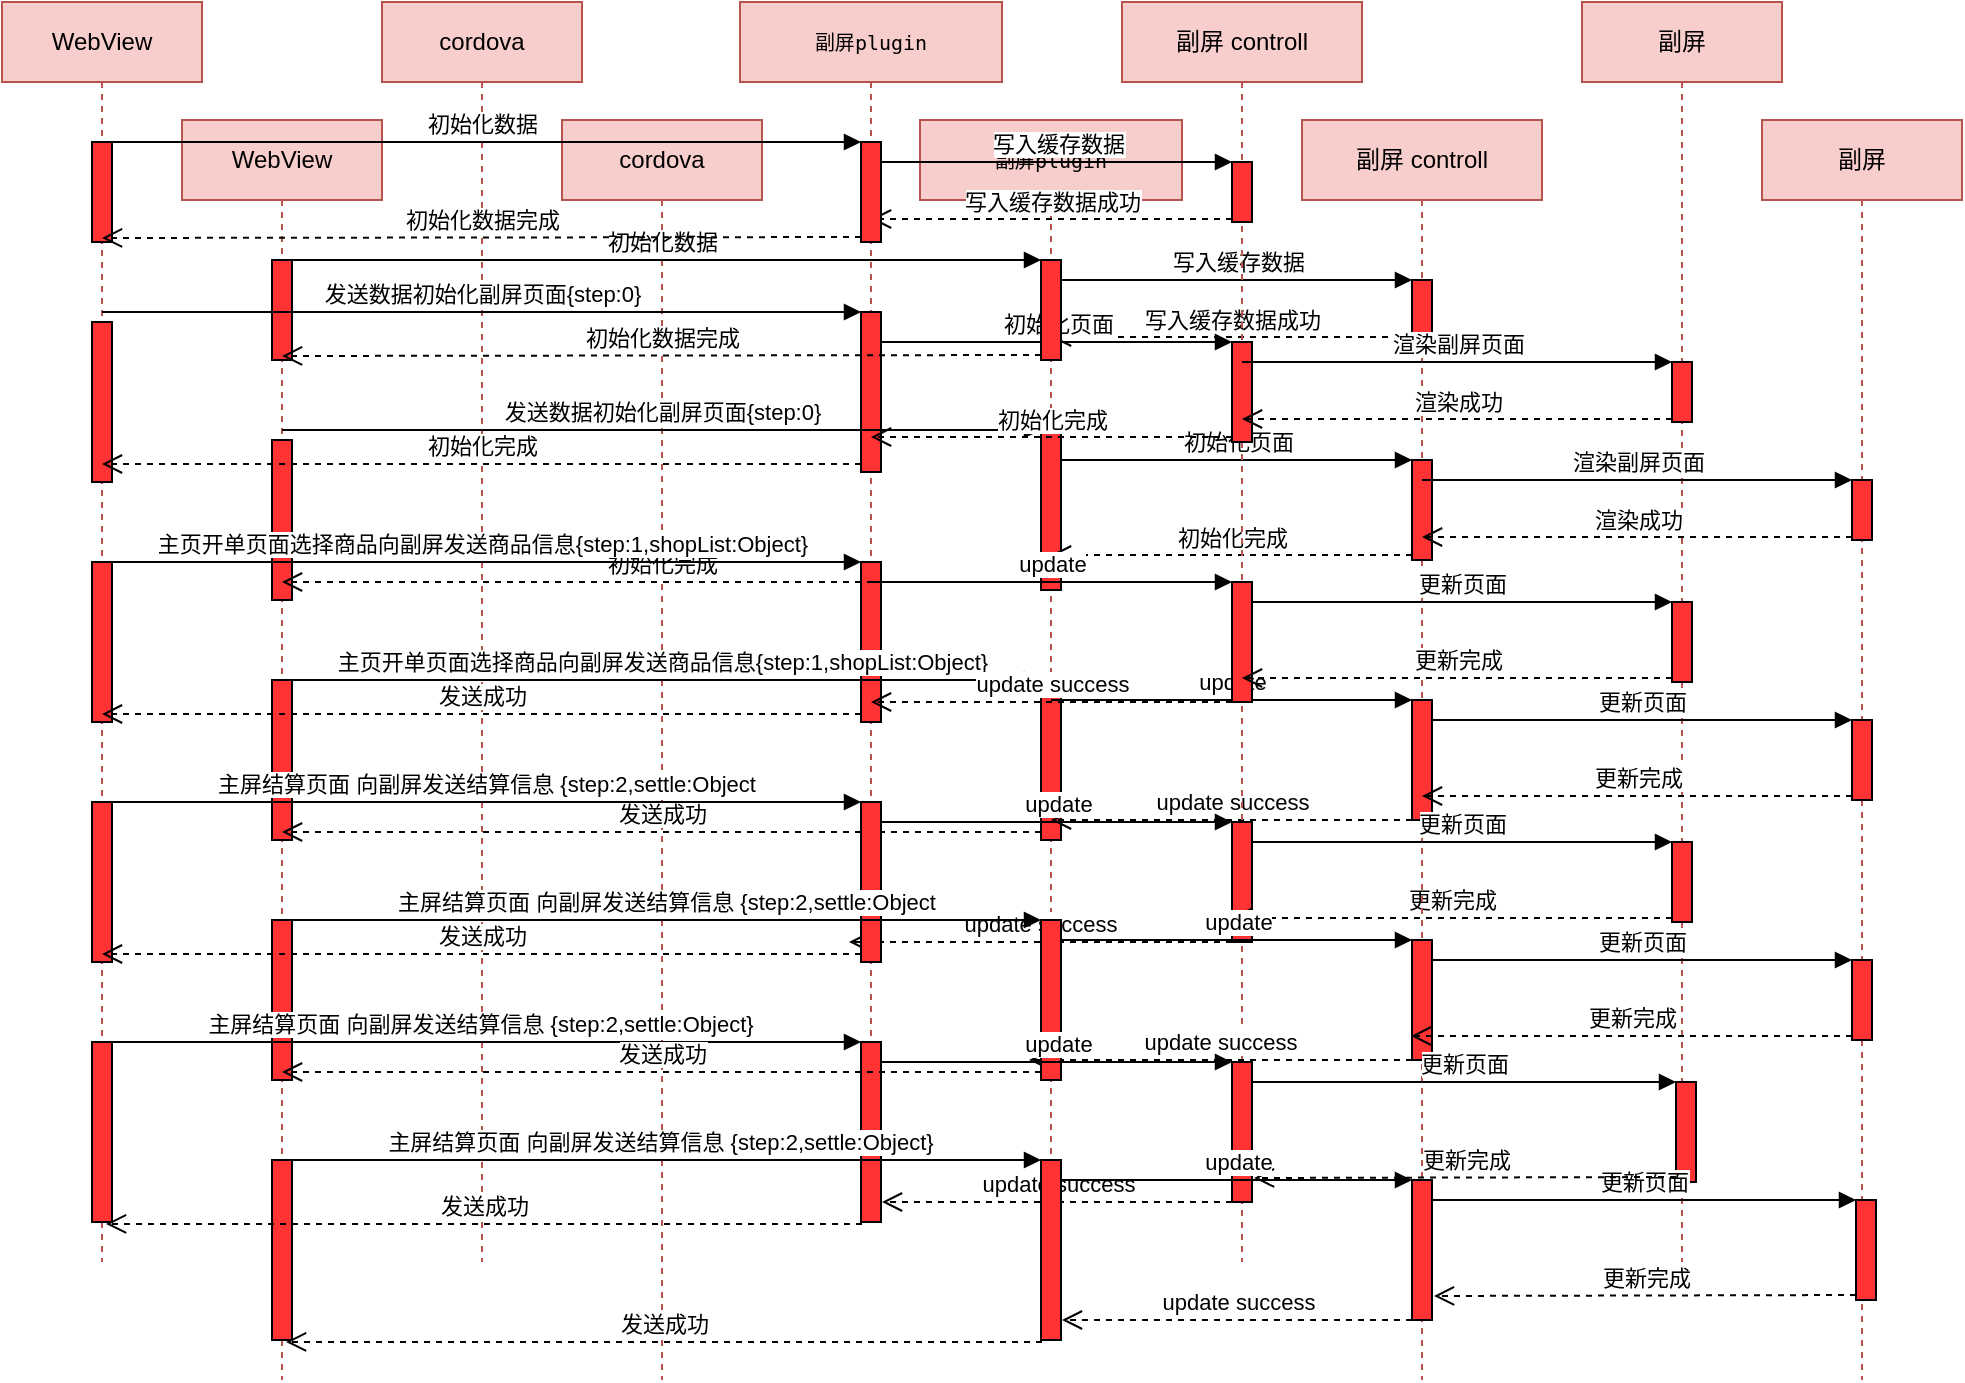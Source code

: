 <mxfile version="15.2.7" type="github">
  <diagram id="UvlRHqTRbYJEBfUnG53R" name="Halaman-1">
    <mxGraphModel dx="1426" dy="737" grid="1" gridSize="10" guides="1" tooltips="1" connect="1" arrows="1" fold="1" page="1" pageScale="1" pageWidth="583" pageHeight="827" math="0" shadow="0">
      <root>
        <mxCell id="0" />
        <mxCell id="1" parent="0" />
        <mxCell id="OekFrMS68xg3UB4c27UL-1" value="WebView" style="shape=umlLifeline;perimeter=lifelinePerimeter;whiteSpace=wrap;html=1;container=1;collapsible=0;recursiveResize=0;outlineConnect=0;fillColor=#f8cecc;strokeColor=#b85450;" vertex="1" parent="1">
          <mxGeometry x="40" y="40" width="100" height="630" as="geometry" />
        </mxCell>
        <mxCell id="OekFrMS68xg3UB4c27UL-2" value="" style="html=1;points=[];perimeter=orthogonalPerimeter;fillColor=#FF3333;" vertex="1" parent="OekFrMS68xg3UB4c27UL-1">
          <mxGeometry x="45" y="70" width="10" height="50" as="geometry" />
        </mxCell>
        <mxCell id="OekFrMS68xg3UB4c27UL-3" value="" style="html=1;points=[];perimeter=orthogonalPerimeter;fillColor=#FF3333;" vertex="1" parent="OekFrMS68xg3UB4c27UL-1">
          <mxGeometry x="45" y="160" width="10" height="80" as="geometry" />
        </mxCell>
        <mxCell id="OekFrMS68xg3UB4c27UL-4" value="" style="html=1;points=[];perimeter=orthogonalPerimeter;fillColor=#FF3333;" vertex="1" parent="OekFrMS68xg3UB4c27UL-1">
          <mxGeometry x="45" y="280" width="10" height="80" as="geometry" />
        </mxCell>
        <mxCell id="OekFrMS68xg3UB4c27UL-5" value="" style="html=1;points=[];perimeter=orthogonalPerimeter;fillColor=#FF3333;" vertex="1" parent="OekFrMS68xg3UB4c27UL-1">
          <mxGeometry x="45" y="400" width="10" height="80" as="geometry" />
        </mxCell>
        <mxCell id="OekFrMS68xg3UB4c27UL-6" value="" style="html=1;points=[];perimeter=orthogonalPerimeter;fillColor=#FF3333;" vertex="1" parent="OekFrMS68xg3UB4c27UL-1">
          <mxGeometry x="45" y="520" width="10" height="90" as="geometry" />
        </mxCell>
        <mxCell id="zngIzz2SgZwG9QA-Kfhc-1" value="WebView" style="shape=umlLifeline;perimeter=lifelinePerimeter;whiteSpace=wrap;html=1;container=1;collapsible=0;recursiveResize=0;outlineConnect=0;fillColor=#f8cecc;strokeColor=#b85450;" vertex="1" parent="1">
          <mxGeometry x="130" y="99" width="100" height="630" as="geometry" />
        </mxCell>
        <mxCell id="zngIzz2SgZwG9QA-Kfhc-7" value="" style="html=1;points=[];perimeter=orthogonalPerimeter;fillColor=#FF3333;" vertex="1" parent="zngIzz2SgZwG9QA-Kfhc-1">
          <mxGeometry x="45" y="70" width="10" height="50" as="geometry" />
        </mxCell>
        <mxCell id="zngIzz2SgZwG9QA-Kfhc-18" value="" style="html=1;points=[];perimeter=orthogonalPerimeter;fillColor=#FF3333;" vertex="1" parent="zngIzz2SgZwG9QA-Kfhc-1">
          <mxGeometry x="45" y="160" width="10" height="80" as="geometry" />
        </mxCell>
        <mxCell id="zngIzz2SgZwG9QA-Kfhc-28" value="" style="html=1;points=[];perimeter=orthogonalPerimeter;fillColor=#FF3333;" vertex="1" parent="zngIzz2SgZwG9QA-Kfhc-1">
          <mxGeometry x="45" y="280" width="10" height="80" as="geometry" />
        </mxCell>
        <mxCell id="zngIzz2SgZwG9QA-Kfhc-39" value="" style="html=1;points=[];perimeter=orthogonalPerimeter;fillColor=#FF3333;" vertex="1" parent="zngIzz2SgZwG9QA-Kfhc-1">
          <mxGeometry x="45" y="400" width="10" height="80" as="geometry" />
        </mxCell>
        <mxCell id="zngIzz2SgZwG9QA-Kfhc-69" value="" style="html=1;points=[];perimeter=orthogonalPerimeter;fillColor=#FF3333;" vertex="1" parent="zngIzz2SgZwG9QA-Kfhc-1">
          <mxGeometry x="45" y="520" width="10" height="90" as="geometry" />
        </mxCell>
        <mxCell id="OekFrMS68xg3UB4c27UL-7" value="cordova" style="shape=umlLifeline;perimeter=lifelinePerimeter;whiteSpace=wrap;html=1;container=1;collapsible=0;recursiveResize=0;outlineConnect=0;fillColor=#f8cecc;strokeColor=#b85450;" vertex="1" parent="1">
          <mxGeometry x="230" y="40" width="100" height="630" as="geometry" />
        </mxCell>
        <mxCell id="zngIzz2SgZwG9QA-Kfhc-3" value="cordova" style="shape=umlLifeline;perimeter=lifelinePerimeter;whiteSpace=wrap;html=1;container=1;collapsible=0;recursiveResize=0;outlineConnect=0;fillColor=#f8cecc;strokeColor=#b85450;" vertex="1" parent="1">
          <mxGeometry x="320" y="99" width="100" height="630" as="geometry" />
        </mxCell>
        <mxCell id="OekFrMS68xg3UB4c27UL-8" value="&lt;p style=&quot;line-height: 120%&quot;&gt;&lt;/p&gt;&lt;pre style=&quot;color: rgb(0 , 0 , 0) ; font-family: &amp;#34;menlo&amp;#34; , monospace&quot;&gt;&lt;span style=&quot;font-size: 10px&quot;&gt;副屏&lt;/span&gt;&lt;span style=&quot;font-size: 10px ; white-space: normal&quot;&gt;plugin&lt;/span&gt;&lt;span style=&quot;background-color: rgb(255 , 255 , 255)&quot;&gt;&lt;br&gt;&lt;/span&gt;&lt;/pre&gt;&lt;p&gt;&lt;/p&gt;" style="shape=umlLifeline;perimeter=lifelinePerimeter;whiteSpace=wrap;html=1;container=1;collapsible=0;recursiveResize=0;outlineConnect=0;fillColor=#f8cecc;strokeColor=#b85450;" vertex="1" parent="1">
          <mxGeometry x="409" y="40" width="131" height="610" as="geometry" />
        </mxCell>
        <mxCell id="OekFrMS68xg3UB4c27UL-9" value="" style="html=1;points=[];perimeter=orthogonalPerimeter;fillColor=#FF3333;" vertex="1" parent="OekFrMS68xg3UB4c27UL-8">
          <mxGeometry x="60.5" y="155" width="10" height="80" as="geometry" />
        </mxCell>
        <mxCell id="OekFrMS68xg3UB4c27UL-10" value="" style="html=1;points=[];perimeter=orthogonalPerimeter;fillColor=#FF3333;" vertex="1" parent="OekFrMS68xg3UB4c27UL-8">
          <mxGeometry x="60.5" y="280" width="10" height="80" as="geometry" />
        </mxCell>
        <mxCell id="OekFrMS68xg3UB4c27UL-11" value="发送成功" style="html=1;verticalAlign=bottom;endArrow=open;dashed=1;endSize=8;exitX=0;exitY=0.95;" edge="1" parent="OekFrMS68xg3UB4c27UL-8" source="OekFrMS68xg3UB4c27UL-10">
          <mxGeometry relative="1" as="geometry">
            <mxPoint x="-319" y="356" as="targetPoint" />
          </mxGeometry>
        </mxCell>
        <mxCell id="OekFrMS68xg3UB4c27UL-12" value="" style="html=1;points=[];perimeter=orthogonalPerimeter;fillColor=#FF3333;" vertex="1" parent="OekFrMS68xg3UB4c27UL-8">
          <mxGeometry x="60.5" y="520" width="10" height="90" as="geometry" />
        </mxCell>
        <mxCell id="OekFrMS68xg3UB4c27UL-13" value="主屏结算页面 向副屏发送结算信息 {step:2,settle:Object}" style="html=1;verticalAlign=bottom;endArrow=block;entryX=0;entryY=0;" edge="1" parent="OekFrMS68xg3UB4c27UL-8" target="OekFrMS68xg3UB4c27UL-12">
          <mxGeometry relative="1" as="geometry">
            <mxPoint x="-320.5" y="520" as="sourcePoint" />
          </mxGeometry>
        </mxCell>
        <mxCell id="OekFrMS68xg3UB4c27UL-14" value="update success" style="html=1;verticalAlign=bottom;endArrow=open;dashed=1;endSize=8;" edge="1" parent="OekFrMS68xg3UB4c27UL-8" source="OekFrMS68xg3UB4c27UL-41">
          <mxGeometry relative="1" as="geometry">
            <mxPoint x="71" y="600" as="targetPoint" />
            <Array as="points">
              <mxPoint x="150" y="600" />
            </Array>
          </mxGeometry>
        </mxCell>
        <mxCell id="zngIzz2SgZwG9QA-Kfhc-4" value="&lt;p style=&quot;line-height: 120%&quot;&gt;&lt;/p&gt;&lt;pre style=&quot;color: rgb(0 , 0 , 0) ; font-family: &amp;#34;menlo&amp;#34; , monospace&quot;&gt;&lt;span style=&quot;font-size: 10px&quot;&gt;副屏&lt;/span&gt;&lt;span style=&quot;font-size: 10px ; white-space: normal&quot;&gt;plugin&lt;/span&gt;&lt;span style=&quot;background-color: rgb(255 , 255 , 255)&quot;&gt;&lt;br&gt;&lt;/span&gt;&lt;/pre&gt;&lt;p&gt;&lt;/p&gt;" style="shape=umlLifeline;perimeter=lifelinePerimeter;whiteSpace=wrap;html=1;container=1;collapsible=0;recursiveResize=0;outlineConnect=0;fillColor=#f8cecc;strokeColor=#b85450;" vertex="1" parent="1">
          <mxGeometry x="499" y="99" width="131" height="610" as="geometry" />
        </mxCell>
        <mxCell id="zngIzz2SgZwG9QA-Kfhc-19" value="" style="html=1;points=[];perimeter=orthogonalPerimeter;fillColor=#FF3333;" vertex="1" parent="zngIzz2SgZwG9QA-Kfhc-4">
          <mxGeometry x="60.5" y="155" width="10" height="80" as="geometry" />
        </mxCell>
        <mxCell id="zngIzz2SgZwG9QA-Kfhc-29" value="" style="html=1;points=[];perimeter=orthogonalPerimeter;fillColor=#FF3333;" vertex="1" parent="zngIzz2SgZwG9QA-Kfhc-4">
          <mxGeometry x="60.5" y="280" width="10" height="80" as="geometry" />
        </mxCell>
        <mxCell id="zngIzz2SgZwG9QA-Kfhc-31" value="发送成功" style="html=1;verticalAlign=bottom;endArrow=open;dashed=1;endSize=8;exitX=0;exitY=0.95;" edge="1" parent="zngIzz2SgZwG9QA-Kfhc-4" source="zngIzz2SgZwG9QA-Kfhc-29">
          <mxGeometry relative="1" as="geometry">
            <mxPoint x="-319" y="356" as="targetPoint" />
          </mxGeometry>
        </mxCell>
        <mxCell id="zngIzz2SgZwG9QA-Kfhc-70" value="" style="html=1;points=[];perimeter=orthogonalPerimeter;fillColor=#FF3333;" vertex="1" parent="zngIzz2SgZwG9QA-Kfhc-4">
          <mxGeometry x="60.5" y="520" width="10" height="90" as="geometry" />
        </mxCell>
        <mxCell id="zngIzz2SgZwG9QA-Kfhc-73" value="主屏结算页面 向副屏发送结算信息 {step:2,settle:Object}" style="html=1;verticalAlign=bottom;endArrow=block;entryX=0;entryY=0;" edge="1" parent="zngIzz2SgZwG9QA-Kfhc-4" target="zngIzz2SgZwG9QA-Kfhc-70">
          <mxGeometry relative="1" as="geometry">
            <mxPoint x="-320.5" y="520" as="sourcePoint" />
          </mxGeometry>
        </mxCell>
        <mxCell id="zngIzz2SgZwG9QA-Kfhc-76" value="update success" style="html=1;verticalAlign=bottom;endArrow=open;dashed=1;endSize=8;" edge="1" parent="zngIzz2SgZwG9QA-Kfhc-4" source="zngIzz2SgZwG9QA-Kfhc-72">
          <mxGeometry relative="1" as="geometry">
            <mxPoint x="71" y="600" as="targetPoint" />
            <Array as="points">
              <mxPoint x="150" y="600" />
            </Array>
          </mxGeometry>
        </mxCell>
        <mxCell id="OekFrMS68xg3UB4c27UL-15" value="副屏" style="shape=umlLifeline;perimeter=lifelinePerimeter;whiteSpace=wrap;html=1;container=1;collapsible=0;recursiveResize=0;outlineConnect=0;fillColor=#f8cecc;strokeColor=#b85450;" vertex="1" parent="1">
          <mxGeometry x="830" y="40" width="100" height="630" as="geometry" />
        </mxCell>
        <mxCell id="OekFrMS68xg3UB4c27UL-16" value="" style="html=1;points=[];perimeter=orthogonalPerimeter;fillColor=#FF3333;" vertex="1" parent="OekFrMS68xg3UB4c27UL-15">
          <mxGeometry x="45" y="180" width="10" height="30" as="geometry" />
        </mxCell>
        <mxCell id="OekFrMS68xg3UB4c27UL-17" value="" style="html=1;points=[];perimeter=orthogonalPerimeter;fillColor=#FF3333;" vertex="1" parent="OekFrMS68xg3UB4c27UL-15">
          <mxGeometry x="45" y="300" width="10" height="40" as="geometry" />
        </mxCell>
        <mxCell id="OekFrMS68xg3UB4c27UL-18" value="" style="html=1;points=[];perimeter=orthogonalPerimeter;fillColor=#FF3333;" vertex="1" parent="OekFrMS68xg3UB4c27UL-15">
          <mxGeometry x="45" y="420" width="10" height="40" as="geometry" />
        </mxCell>
        <mxCell id="OekFrMS68xg3UB4c27UL-19" value="" style="html=1;points=[];perimeter=orthogonalPerimeter;fillColor=#FF3333;" vertex="1" parent="OekFrMS68xg3UB4c27UL-15">
          <mxGeometry x="47" y="540" width="10" height="50" as="geometry" />
        </mxCell>
        <mxCell id="zngIzz2SgZwG9QA-Kfhc-6" value="副屏" style="shape=umlLifeline;perimeter=lifelinePerimeter;whiteSpace=wrap;html=1;container=1;collapsible=0;recursiveResize=0;outlineConnect=0;fillColor=#f8cecc;strokeColor=#b85450;" vertex="1" parent="1">
          <mxGeometry x="920" y="99" width="100" height="630" as="geometry" />
        </mxCell>
        <mxCell id="zngIzz2SgZwG9QA-Kfhc-25" value="" style="html=1;points=[];perimeter=orthogonalPerimeter;fillColor=#FF3333;" vertex="1" parent="zngIzz2SgZwG9QA-Kfhc-6">
          <mxGeometry x="45" y="180" width="10" height="30" as="geometry" />
        </mxCell>
        <mxCell id="zngIzz2SgZwG9QA-Kfhc-35" value="" style="html=1;points=[];perimeter=orthogonalPerimeter;fillColor=#FF3333;" vertex="1" parent="zngIzz2SgZwG9QA-Kfhc-6">
          <mxGeometry x="45" y="300" width="10" height="40" as="geometry" />
        </mxCell>
        <mxCell id="zngIzz2SgZwG9QA-Kfhc-43" value="" style="html=1;points=[];perimeter=orthogonalPerimeter;fillColor=#FF3333;" vertex="1" parent="zngIzz2SgZwG9QA-Kfhc-6">
          <mxGeometry x="45" y="420" width="10" height="40" as="geometry" />
        </mxCell>
        <mxCell id="zngIzz2SgZwG9QA-Kfhc-77" value="" style="html=1;points=[];perimeter=orthogonalPerimeter;fillColor=#FF3333;" vertex="1" parent="zngIzz2SgZwG9QA-Kfhc-6">
          <mxGeometry x="47" y="540" width="10" height="50" as="geometry" />
        </mxCell>
        <mxCell id="OekFrMS68xg3UB4c27UL-20" value="初始化数据" style="html=1;verticalAlign=bottom;endArrow=block;entryX=0;entryY=0;" edge="1" parent="1" source="OekFrMS68xg3UB4c27UL-1" target="OekFrMS68xg3UB4c27UL-50">
          <mxGeometry relative="1" as="geometry">
            <mxPoint x="575" y="110" as="sourcePoint" />
          </mxGeometry>
        </mxCell>
        <mxCell id="zngIzz2SgZwG9QA-Kfhc-12" value="初始化数据" style="html=1;verticalAlign=bottom;endArrow=block;entryX=0;entryY=0;" edge="1" parent="1" source="zngIzz2SgZwG9QA-Kfhc-1" target="zngIzz2SgZwG9QA-Kfhc-11">
          <mxGeometry relative="1" as="geometry">
            <mxPoint x="665" y="169" as="sourcePoint" />
          </mxGeometry>
        </mxCell>
        <mxCell id="OekFrMS68xg3UB4c27UL-21" value="初始化数据完成" style="html=1;verticalAlign=bottom;endArrow=open;dashed=1;endSize=8;exitX=0;exitY=0.95;" edge="1" parent="1" source="OekFrMS68xg3UB4c27UL-50">
          <mxGeometry relative="1" as="geometry">
            <mxPoint x="90" y="158" as="targetPoint" />
          </mxGeometry>
        </mxCell>
        <mxCell id="zngIzz2SgZwG9QA-Kfhc-13" value="初始化数据完成" style="html=1;verticalAlign=bottom;endArrow=open;dashed=1;endSize=8;exitX=0;exitY=0.95;" edge="1" parent="1" source="zngIzz2SgZwG9QA-Kfhc-11">
          <mxGeometry relative="1" as="geometry">
            <mxPoint x="180" y="217" as="targetPoint" />
          </mxGeometry>
        </mxCell>
        <mxCell id="OekFrMS68xg3UB4c27UL-22" value="写入缓存数据" style="html=1;verticalAlign=bottom;endArrow=block;entryX=0;entryY=0;startArrow=none;" edge="1" parent="1" source="OekFrMS68xg3UB4c27UL-50" target="OekFrMS68xg3UB4c27UL-32">
          <mxGeometry relative="1" as="geometry">
            <mxPoint x="575" y="120" as="sourcePoint" />
          </mxGeometry>
        </mxCell>
        <mxCell id="zngIzz2SgZwG9QA-Kfhc-15" value="写入缓存数据" style="html=1;verticalAlign=bottom;endArrow=block;entryX=0;entryY=0;startArrow=none;" edge="1" parent="1" source="zngIzz2SgZwG9QA-Kfhc-11" target="zngIzz2SgZwG9QA-Kfhc-14">
          <mxGeometry relative="1" as="geometry">
            <mxPoint x="665" y="179" as="sourcePoint" />
          </mxGeometry>
        </mxCell>
        <mxCell id="OekFrMS68xg3UB4c27UL-23" value="写入缓存数据成功" style="html=1;verticalAlign=bottom;endArrow=open;dashed=1;endSize=8;exitX=0;exitY=0.95;" edge="1" parent="1" source="OekFrMS68xg3UB4c27UL-32" target="OekFrMS68xg3UB4c27UL-8">
          <mxGeometry relative="1" as="geometry">
            <mxPoint x="575" y="196" as="targetPoint" />
          </mxGeometry>
        </mxCell>
        <mxCell id="zngIzz2SgZwG9QA-Kfhc-16" value="写入缓存数据成功" style="html=1;verticalAlign=bottom;endArrow=open;dashed=1;endSize=8;exitX=0;exitY=0.95;" edge="1" parent="1" source="zngIzz2SgZwG9QA-Kfhc-14" target="zngIzz2SgZwG9QA-Kfhc-4">
          <mxGeometry relative="1" as="geometry">
            <mxPoint x="665" y="255" as="targetPoint" />
          </mxGeometry>
        </mxCell>
        <mxCell id="OekFrMS68xg3UB4c27UL-24" value="发送数据初始化副屏页面{step:0}" style="html=1;verticalAlign=bottom;endArrow=block;entryX=0;entryY=0;" edge="1" parent="1" source="OekFrMS68xg3UB4c27UL-1" target="OekFrMS68xg3UB4c27UL-9">
          <mxGeometry relative="1" as="geometry">
            <mxPoint x="384" y="200" as="sourcePoint" />
          </mxGeometry>
        </mxCell>
        <mxCell id="zngIzz2SgZwG9QA-Kfhc-20" value="发送数据初始化副屏页面{step:0}" style="html=1;verticalAlign=bottom;endArrow=block;entryX=0;entryY=0;" edge="1" parent="1" source="zngIzz2SgZwG9QA-Kfhc-1" target="zngIzz2SgZwG9QA-Kfhc-19">
          <mxGeometry relative="1" as="geometry">
            <mxPoint x="474" y="259" as="sourcePoint" />
          </mxGeometry>
        </mxCell>
        <mxCell id="OekFrMS68xg3UB4c27UL-25" value="初始化页面" style="html=1;verticalAlign=bottom;endArrow=block;entryX=0;entryY=0;" edge="1" parent="1" source="OekFrMS68xg3UB4c27UL-9" target="OekFrMS68xg3UB4c27UL-33">
          <mxGeometry relative="1" as="geometry">
            <mxPoint x="575" y="200" as="sourcePoint" />
          </mxGeometry>
        </mxCell>
        <mxCell id="zngIzz2SgZwG9QA-Kfhc-23" value="初始化页面" style="html=1;verticalAlign=bottom;endArrow=block;entryX=0;entryY=0;" edge="1" parent="1" source="zngIzz2SgZwG9QA-Kfhc-19" target="zngIzz2SgZwG9QA-Kfhc-22">
          <mxGeometry relative="1" as="geometry">
            <mxPoint x="665" y="259" as="sourcePoint" />
          </mxGeometry>
        </mxCell>
        <mxCell id="OekFrMS68xg3UB4c27UL-26" value="初始化完成" style="html=1;verticalAlign=bottom;endArrow=open;dashed=1;endSize=8;exitX=0;exitY=0.95;" edge="1" parent="1" source="OekFrMS68xg3UB4c27UL-33" target="OekFrMS68xg3UB4c27UL-8">
          <mxGeometry relative="1" as="geometry">
            <mxPoint x="575" y="276" as="targetPoint" />
          </mxGeometry>
        </mxCell>
        <mxCell id="zngIzz2SgZwG9QA-Kfhc-24" value="初始化完成" style="html=1;verticalAlign=bottom;endArrow=open;dashed=1;endSize=8;exitX=0;exitY=0.95;" edge="1" parent="1" source="zngIzz2SgZwG9QA-Kfhc-22" target="zngIzz2SgZwG9QA-Kfhc-4">
          <mxGeometry relative="1" as="geometry">
            <mxPoint x="665" y="335" as="targetPoint" />
          </mxGeometry>
        </mxCell>
        <mxCell id="OekFrMS68xg3UB4c27UL-27" value="初始化完成" style="html=1;verticalAlign=bottom;endArrow=open;dashed=1;endSize=8;exitX=0;exitY=0.95;" edge="1" parent="1" source="OekFrMS68xg3UB4c27UL-9" target="OekFrMS68xg3UB4c27UL-1">
          <mxGeometry relative="1" as="geometry">
            <mxPoint x="384" y="276" as="targetPoint" />
          </mxGeometry>
        </mxCell>
        <mxCell id="zngIzz2SgZwG9QA-Kfhc-21" value="初始化完成" style="html=1;verticalAlign=bottom;endArrow=open;dashed=1;endSize=8;exitX=0;exitY=0.95;" edge="1" parent="1" source="zngIzz2SgZwG9QA-Kfhc-19" target="zngIzz2SgZwG9QA-Kfhc-1">
          <mxGeometry relative="1" as="geometry">
            <mxPoint x="474" y="335" as="targetPoint" />
          </mxGeometry>
        </mxCell>
        <mxCell id="OekFrMS68xg3UB4c27UL-28" value="主页开单页面选择商品向副屏发送商品信息{step:1,shopList:Object}" style="html=1;verticalAlign=bottom;endArrow=block;entryX=0;entryY=0;" edge="1" parent="1" source="OekFrMS68xg3UB4c27UL-1" target="OekFrMS68xg3UB4c27UL-10">
          <mxGeometry relative="1" as="geometry">
            <mxPoint x="380" y="330" as="sourcePoint" />
          </mxGeometry>
        </mxCell>
        <mxCell id="zngIzz2SgZwG9QA-Kfhc-30" value="主页开单页面选择商品向副屏发送商品信息{step:1,shopList:Object}" style="html=1;verticalAlign=bottom;endArrow=block;entryX=0;entryY=0;" edge="1" parent="1" source="zngIzz2SgZwG9QA-Kfhc-1" target="zngIzz2SgZwG9QA-Kfhc-29">
          <mxGeometry relative="1" as="geometry">
            <mxPoint x="470" y="389" as="sourcePoint" />
          </mxGeometry>
        </mxCell>
        <mxCell id="OekFrMS68xg3UB4c27UL-29" value="update" style="html=1;verticalAlign=bottom;endArrow=block;entryX=0;entryY=0;" edge="1" parent="1" source="OekFrMS68xg3UB4c27UL-8" target="OekFrMS68xg3UB4c27UL-34">
          <mxGeometry relative="1" as="geometry">
            <mxPoint x="575" y="330" as="sourcePoint" />
          </mxGeometry>
        </mxCell>
        <mxCell id="zngIzz2SgZwG9QA-Kfhc-33" value="update" style="html=1;verticalAlign=bottom;endArrow=block;entryX=0;entryY=0;" edge="1" parent="1" source="zngIzz2SgZwG9QA-Kfhc-4" target="zngIzz2SgZwG9QA-Kfhc-32">
          <mxGeometry relative="1" as="geometry">
            <mxPoint x="665" y="389" as="sourcePoint" />
          </mxGeometry>
        </mxCell>
        <mxCell id="OekFrMS68xg3UB4c27UL-30" value="update success" style="html=1;verticalAlign=bottom;endArrow=open;dashed=1;endSize=8;" edge="1" parent="1" source="OekFrMS68xg3UB4c27UL-34" target="OekFrMS68xg3UB4c27UL-8">
          <mxGeometry relative="1" as="geometry">
            <mxPoint x="575" y="406" as="targetPoint" />
            <Array as="points">
              <mxPoint x="560" y="390" />
            </Array>
          </mxGeometry>
        </mxCell>
        <mxCell id="zngIzz2SgZwG9QA-Kfhc-34" value="update success" style="html=1;verticalAlign=bottom;endArrow=open;dashed=1;endSize=8;" edge="1" parent="1" source="zngIzz2SgZwG9QA-Kfhc-32" target="zngIzz2SgZwG9QA-Kfhc-4">
          <mxGeometry relative="1" as="geometry">
            <mxPoint x="665" y="465" as="targetPoint" />
            <Array as="points">
              <mxPoint x="650" y="449" />
            </Array>
          </mxGeometry>
        </mxCell>
        <mxCell id="OekFrMS68xg3UB4c27UL-31" value="副屏 controll" style="shape=umlLifeline;perimeter=lifelinePerimeter;whiteSpace=wrap;html=1;container=1;collapsible=0;recursiveResize=0;outlineConnect=0;fillColor=#f8cecc;strokeColor=#b85450;" vertex="1" parent="1">
          <mxGeometry x="600" y="40" width="120" height="630" as="geometry" />
        </mxCell>
        <mxCell id="OekFrMS68xg3UB4c27UL-32" value="" style="html=1;points=[];perimeter=orthogonalPerimeter;fillColor=#FF3333;" vertex="1" parent="OekFrMS68xg3UB4c27UL-31">
          <mxGeometry x="55" y="80" width="10" height="30" as="geometry" />
        </mxCell>
        <mxCell id="OekFrMS68xg3UB4c27UL-33" value="" style="html=1;points=[];perimeter=orthogonalPerimeter;fillColor=#FF3333;" vertex="1" parent="OekFrMS68xg3UB4c27UL-31">
          <mxGeometry x="55" y="170" width="10" height="50" as="geometry" />
        </mxCell>
        <mxCell id="OekFrMS68xg3UB4c27UL-34" value="" style="html=1;points=[];perimeter=orthogonalPerimeter;fillColor=#FF3333;" vertex="1" parent="OekFrMS68xg3UB4c27UL-31">
          <mxGeometry x="55" y="290" width="10" height="60" as="geometry" />
        </mxCell>
        <mxCell id="OekFrMS68xg3UB4c27UL-35" value="发送成功" style="html=1;verticalAlign=bottom;endArrow=open;dashed=1;endSize=8;exitX=0;exitY=0.95;" edge="1" parent="OekFrMS68xg3UB4c27UL-31" source="OekFrMS68xg3UB4c27UL-42">
          <mxGeometry relative="1" as="geometry">
            <mxPoint x="-510" y="476" as="targetPoint" />
          </mxGeometry>
        </mxCell>
        <mxCell id="OekFrMS68xg3UB4c27UL-36" value="" style="html=1;points=[];perimeter=orthogonalPerimeter;fillColor=#FF3333;" vertex="1" parent="OekFrMS68xg3UB4c27UL-31">
          <mxGeometry x="55" y="410" width="10" height="60" as="geometry" />
        </mxCell>
        <mxCell id="OekFrMS68xg3UB4c27UL-37" value="主屏结算页面 向副屏发送结算信息 {step:2,settle:Object" style="html=1;verticalAlign=bottom;endArrow=block;entryX=0;entryY=0;" edge="1" parent="OekFrMS68xg3UB4c27UL-31" target="OekFrMS68xg3UB4c27UL-42">
          <mxGeometry relative="1" as="geometry">
            <mxPoint x="-505.5" y="400" as="sourcePoint" />
          </mxGeometry>
        </mxCell>
        <mxCell id="OekFrMS68xg3UB4c27UL-38" value="update" style="html=1;verticalAlign=bottom;endArrow=block;entryX=0;entryY=0;startArrow=none;" edge="1" parent="OekFrMS68xg3UB4c27UL-31" source="OekFrMS68xg3UB4c27UL-42" target="OekFrMS68xg3UB4c27UL-36">
          <mxGeometry relative="1" as="geometry">
            <mxPoint x="-136.5" y="410" as="sourcePoint" />
          </mxGeometry>
        </mxCell>
        <mxCell id="OekFrMS68xg3UB4c27UL-39" value="更新完成" style="html=1;verticalAlign=bottom;endArrow=open;dashed=1;endSize=8;exitX=0;exitY=0.95;" edge="1" parent="OekFrMS68xg3UB4c27UL-31" source="OekFrMS68xg3UB4c27UL-18">
          <mxGeometry relative="1" as="geometry">
            <mxPoint x="54.5" y="458" as="targetPoint" />
          </mxGeometry>
        </mxCell>
        <mxCell id="OekFrMS68xg3UB4c27UL-40" value="update success" style="html=1;verticalAlign=bottom;endArrow=open;dashed=1;endSize=8;" edge="1" parent="OekFrMS68xg3UB4c27UL-31" source="OekFrMS68xg3UB4c27UL-36">
          <mxGeometry relative="1" as="geometry">
            <mxPoint x="-136.5" y="470" as="targetPoint" />
            <Array as="points">
              <mxPoint x="-35" y="470" />
            </Array>
          </mxGeometry>
        </mxCell>
        <mxCell id="OekFrMS68xg3UB4c27UL-41" value="" style="html=1;points=[];perimeter=orthogonalPerimeter;fillColor=#FF3333;" vertex="1" parent="OekFrMS68xg3UB4c27UL-31">
          <mxGeometry x="55" y="530" width="10" height="70" as="geometry" />
        </mxCell>
        <mxCell id="OekFrMS68xg3UB4c27UL-42" value="" style="html=1;points=[];perimeter=orthogonalPerimeter;fillColor=#FF3333;" vertex="1" parent="OekFrMS68xg3UB4c27UL-31">
          <mxGeometry x="-130.5" y="400" width="10" height="80" as="geometry" />
        </mxCell>
        <mxCell id="zngIzz2SgZwG9QA-Kfhc-5" value="副屏 controll" style="shape=umlLifeline;perimeter=lifelinePerimeter;whiteSpace=wrap;html=1;container=1;collapsible=0;recursiveResize=0;outlineConnect=0;fillColor=#f8cecc;strokeColor=#b85450;" vertex="1" parent="1">
          <mxGeometry x="690" y="99" width="120" height="630" as="geometry" />
        </mxCell>
        <mxCell id="zngIzz2SgZwG9QA-Kfhc-14" value="" style="html=1;points=[];perimeter=orthogonalPerimeter;fillColor=#FF3333;" vertex="1" parent="zngIzz2SgZwG9QA-Kfhc-5">
          <mxGeometry x="55" y="80" width="10" height="30" as="geometry" />
        </mxCell>
        <mxCell id="zngIzz2SgZwG9QA-Kfhc-22" value="" style="html=1;points=[];perimeter=orthogonalPerimeter;fillColor=#FF3333;" vertex="1" parent="zngIzz2SgZwG9QA-Kfhc-5">
          <mxGeometry x="55" y="170" width="10" height="50" as="geometry" />
        </mxCell>
        <mxCell id="zngIzz2SgZwG9QA-Kfhc-32" value="" style="html=1;points=[];perimeter=orthogonalPerimeter;fillColor=#FF3333;" vertex="1" parent="zngIzz2SgZwG9QA-Kfhc-5">
          <mxGeometry x="55" y="290" width="10" height="60" as="geometry" />
        </mxCell>
        <mxCell id="zngIzz2SgZwG9QA-Kfhc-41" value="发送成功" style="html=1;verticalAlign=bottom;endArrow=open;dashed=1;endSize=8;exitX=0;exitY=0.95;" edge="1" parent="zngIzz2SgZwG9QA-Kfhc-5" source="zngIzz2SgZwG9QA-Kfhc-40">
          <mxGeometry relative="1" as="geometry">
            <mxPoint x="-510" y="476" as="targetPoint" />
          </mxGeometry>
        </mxCell>
        <mxCell id="zngIzz2SgZwG9QA-Kfhc-42" value="" style="html=1;points=[];perimeter=orthogonalPerimeter;fillColor=#FF3333;" vertex="1" parent="zngIzz2SgZwG9QA-Kfhc-5">
          <mxGeometry x="55" y="410" width="10" height="60" as="geometry" />
        </mxCell>
        <mxCell id="zngIzz2SgZwG9QA-Kfhc-44" value="主屏结算页面 向副屏发送结算信息 {step:2,settle:Object" style="html=1;verticalAlign=bottom;endArrow=block;entryX=0;entryY=0;" edge="1" parent="zngIzz2SgZwG9QA-Kfhc-5" target="zngIzz2SgZwG9QA-Kfhc-40">
          <mxGeometry relative="1" as="geometry">
            <mxPoint x="-505.5" y="400" as="sourcePoint" />
          </mxGeometry>
        </mxCell>
        <mxCell id="zngIzz2SgZwG9QA-Kfhc-45" value="update" style="html=1;verticalAlign=bottom;endArrow=block;entryX=0;entryY=0;startArrow=none;" edge="1" parent="zngIzz2SgZwG9QA-Kfhc-5" source="zngIzz2SgZwG9QA-Kfhc-40" target="zngIzz2SgZwG9QA-Kfhc-42">
          <mxGeometry relative="1" as="geometry">
            <mxPoint x="-136.5" y="410" as="sourcePoint" />
          </mxGeometry>
        </mxCell>
        <mxCell id="zngIzz2SgZwG9QA-Kfhc-47" value="更新完成" style="html=1;verticalAlign=bottom;endArrow=open;dashed=1;endSize=8;exitX=0;exitY=0.95;" edge="1" parent="zngIzz2SgZwG9QA-Kfhc-5" source="zngIzz2SgZwG9QA-Kfhc-43">
          <mxGeometry relative="1" as="geometry">
            <mxPoint x="54.5" y="458" as="targetPoint" />
          </mxGeometry>
        </mxCell>
        <mxCell id="zngIzz2SgZwG9QA-Kfhc-48" value="update success" style="html=1;verticalAlign=bottom;endArrow=open;dashed=1;endSize=8;" edge="1" parent="zngIzz2SgZwG9QA-Kfhc-5" source="zngIzz2SgZwG9QA-Kfhc-42">
          <mxGeometry relative="1" as="geometry">
            <mxPoint x="-136.5" y="470" as="targetPoint" />
            <Array as="points">
              <mxPoint x="-35" y="470" />
            </Array>
          </mxGeometry>
        </mxCell>
        <mxCell id="zngIzz2SgZwG9QA-Kfhc-72" value="" style="html=1;points=[];perimeter=orthogonalPerimeter;fillColor=#FF3333;" vertex="1" parent="zngIzz2SgZwG9QA-Kfhc-5">
          <mxGeometry x="55" y="530" width="10" height="70" as="geometry" />
        </mxCell>
        <mxCell id="zngIzz2SgZwG9QA-Kfhc-40" value="" style="html=1;points=[];perimeter=orthogonalPerimeter;fillColor=#FF3333;" vertex="1" parent="zngIzz2SgZwG9QA-Kfhc-5">
          <mxGeometry x="-130.5" y="400" width="10" height="80" as="geometry" />
        </mxCell>
        <mxCell id="OekFrMS68xg3UB4c27UL-43" value="更新页面" style="html=1;verticalAlign=bottom;endArrow=block;entryX=0;entryY=0;" edge="1" parent="1" source="OekFrMS68xg3UB4c27UL-34" target="OekFrMS68xg3UB4c27UL-17">
          <mxGeometry relative="1" as="geometry">
            <mxPoint x="805" y="340" as="sourcePoint" />
          </mxGeometry>
        </mxCell>
        <mxCell id="zngIzz2SgZwG9QA-Kfhc-36" value="更新页面" style="html=1;verticalAlign=bottom;endArrow=block;entryX=0;entryY=0;" edge="1" parent="1" source="zngIzz2SgZwG9QA-Kfhc-32" target="zngIzz2SgZwG9QA-Kfhc-35">
          <mxGeometry relative="1" as="geometry">
            <mxPoint x="895" y="399" as="sourcePoint" />
          </mxGeometry>
        </mxCell>
        <mxCell id="OekFrMS68xg3UB4c27UL-44" value="更新页面" style="html=1;verticalAlign=bottom;endArrow=block;entryX=0;entryY=0;" edge="1" parent="1" source="OekFrMS68xg3UB4c27UL-36" target="OekFrMS68xg3UB4c27UL-18">
          <mxGeometry relative="1" as="geometry">
            <mxPoint x="810" y="460" as="sourcePoint" />
          </mxGeometry>
        </mxCell>
        <mxCell id="zngIzz2SgZwG9QA-Kfhc-46" value="更新页面" style="html=1;verticalAlign=bottom;endArrow=block;entryX=0;entryY=0;" edge="1" parent="1" source="zngIzz2SgZwG9QA-Kfhc-42" target="zngIzz2SgZwG9QA-Kfhc-43">
          <mxGeometry relative="1" as="geometry">
            <mxPoint x="900" y="519" as="sourcePoint" />
          </mxGeometry>
        </mxCell>
        <mxCell id="OekFrMS68xg3UB4c27UL-45" value="更新页面" style="html=1;verticalAlign=bottom;endArrow=block;entryX=0;entryY=0;" edge="1" parent="1" source="OekFrMS68xg3UB4c27UL-41" target="OekFrMS68xg3UB4c27UL-19">
          <mxGeometry relative="1" as="geometry">
            <mxPoint x="804" y="580" as="sourcePoint" />
          </mxGeometry>
        </mxCell>
        <mxCell id="zngIzz2SgZwG9QA-Kfhc-78" value="更新页面" style="html=1;verticalAlign=bottom;endArrow=block;entryX=0;entryY=0;" edge="1" parent="1" source="zngIzz2SgZwG9QA-Kfhc-72" target="zngIzz2SgZwG9QA-Kfhc-77">
          <mxGeometry relative="1" as="geometry">
            <mxPoint x="894" y="639" as="sourcePoint" />
          </mxGeometry>
        </mxCell>
        <mxCell id="OekFrMS68xg3UB4c27UL-46" value="渲染副屏页面" style="html=1;verticalAlign=bottom;endArrow=block;entryX=0;entryY=0;" edge="1" parent="1" source="OekFrMS68xg3UB4c27UL-31" target="OekFrMS68xg3UB4c27UL-16">
          <mxGeometry relative="1" as="geometry">
            <mxPoint x="805" y="220" as="sourcePoint" />
          </mxGeometry>
        </mxCell>
        <mxCell id="zngIzz2SgZwG9QA-Kfhc-26" value="渲染副屏页面" style="html=1;verticalAlign=bottom;endArrow=block;entryX=0;entryY=0;" edge="1" parent="1" source="zngIzz2SgZwG9QA-Kfhc-5" target="zngIzz2SgZwG9QA-Kfhc-25">
          <mxGeometry relative="1" as="geometry">
            <mxPoint x="895" y="279" as="sourcePoint" />
          </mxGeometry>
        </mxCell>
        <mxCell id="OekFrMS68xg3UB4c27UL-47" value="渲染成功" style="html=1;verticalAlign=bottom;endArrow=open;dashed=1;endSize=8;exitX=0;exitY=0.95;" edge="1" parent="1" source="OekFrMS68xg3UB4c27UL-16" target="OekFrMS68xg3UB4c27UL-31">
          <mxGeometry relative="1" as="geometry">
            <mxPoint x="805" y="296" as="targetPoint" />
          </mxGeometry>
        </mxCell>
        <mxCell id="zngIzz2SgZwG9QA-Kfhc-27" value="渲染成功" style="html=1;verticalAlign=bottom;endArrow=open;dashed=1;endSize=8;exitX=0;exitY=0.95;" edge="1" parent="1" source="zngIzz2SgZwG9QA-Kfhc-25" target="zngIzz2SgZwG9QA-Kfhc-5">
          <mxGeometry relative="1" as="geometry">
            <mxPoint x="895" y="355" as="targetPoint" />
          </mxGeometry>
        </mxCell>
        <mxCell id="OekFrMS68xg3UB4c27UL-48" value="更新完成" style="html=1;verticalAlign=bottom;endArrow=open;dashed=1;endSize=8;exitX=0;exitY=0.95;" edge="1" parent="1" source="OekFrMS68xg3UB4c27UL-17" target="OekFrMS68xg3UB4c27UL-31">
          <mxGeometry relative="1" as="geometry">
            <mxPoint x="805" y="416" as="targetPoint" />
          </mxGeometry>
        </mxCell>
        <mxCell id="zngIzz2SgZwG9QA-Kfhc-37" value="更新完成" style="html=1;verticalAlign=bottom;endArrow=open;dashed=1;endSize=8;exitX=0;exitY=0.95;" edge="1" parent="1" source="zngIzz2SgZwG9QA-Kfhc-35" target="zngIzz2SgZwG9QA-Kfhc-5">
          <mxGeometry relative="1" as="geometry">
            <mxPoint x="895" y="475" as="targetPoint" />
          </mxGeometry>
        </mxCell>
        <mxCell id="OekFrMS68xg3UB4c27UL-49" value="更新完成" style="html=1;verticalAlign=bottom;endArrow=open;dashed=1;endSize=8;exitX=0;exitY=0.95;" edge="1" parent="1" source="OekFrMS68xg3UB4c27UL-19">
          <mxGeometry relative="1" as="geometry">
            <mxPoint x="666" y="628" as="targetPoint" />
          </mxGeometry>
        </mxCell>
        <mxCell id="zngIzz2SgZwG9QA-Kfhc-75" value="更新完成" style="html=1;verticalAlign=bottom;endArrow=open;dashed=1;endSize=8;exitX=0;exitY=0.95;" edge="1" parent="1" source="zngIzz2SgZwG9QA-Kfhc-77">
          <mxGeometry relative="1" as="geometry">
            <mxPoint x="756" y="687" as="targetPoint" />
          </mxGeometry>
        </mxCell>
        <mxCell id="OekFrMS68xg3UB4c27UL-50" value="" style="html=1;points=[];perimeter=orthogonalPerimeter;fillColor=#FF3333;" vertex="1" parent="1">
          <mxGeometry x="469.5" y="110" width="10" height="50" as="geometry" />
        </mxCell>
        <mxCell id="zngIzz2SgZwG9QA-Kfhc-11" value="" style="html=1;points=[];perimeter=orthogonalPerimeter;fillColor=#FF3333;" vertex="1" parent="1">
          <mxGeometry x="559.5" y="169" width="10" height="50" as="geometry" />
        </mxCell>
        <mxCell id="OekFrMS68xg3UB4c27UL-51" value="" style="html=1;verticalAlign=bottom;endArrow=none;entryX=0;entryY=0;" edge="1" parent="1" source="OekFrMS68xg3UB4c27UL-8" target="OekFrMS68xg3UB4c27UL-50">
          <mxGeometry relative="1" as="geometry">
            <mxPoint x="474" y="120" as="sourcePoint" />
            <mxPoint x="645" y="120" as="targetPoint" />
          </mxGeometry>
        </mxCell>
        <mxCell id="zngIzz2SgZwG9QA-Kfhc-79" value="" style="html=1;verticalAlign=bottom;endArrow=none;entryX=0;entryY=0;" edge="1" parent="1" source="zngIzz2SgZwG9QA-Kfhc-4" target="zngIzz2SgZwG9QA-Kfhc-11">
          <mxGeometry relative="1" as="geometry">
            <mxPoint x="564" y="179" as="sourcePoint" />
            <mxPoint x="735" y="179" as="targetPoint" />
          </mxGeometry>
        </mxCell>
        <mxCell id="OekFrMS68xg3UB4c27UL-52" value="update" style="html=1;verticalAlign=bottom;endArrow=block;entryX=0;entryY=0;" edge="1" parent="1" source="OekFrMS68xg3UB4c27UL-12" target="OekFrMS68xg3UB4c27UL-41">
          <mxGeometry relative="1" as="geometry">
            <mxPoint x="490" y="570" as="sourcePoint" />
          </mxGeometry>
        </mxCell>
        <mxCell id="zngIzz2SgZwG9QA-Kfhc-74" value="update" style="html=1;verticalAlign=bottom;endArrow=block;entryX=0;entryY=0;" edge="1" parent="1" source="zngIzz2SgZwG9QA-Kfhc-70" target="zngIzz2SgZwG9QA-Kfhc-72">
          <mxGeometry relative="1" as="geometry">
            <mxPoint x="580" y="629" as="sourcePoint" />
          </mxGeometry>
        </mxCell>
        <mxCell id="OekFrMS68xg3UB4c27UL-53" value="发送成功" style="html=1;verticalAlign=bottom;endArrow=open;dashed=1;endSize=8;entryX=0.7;entryY=1.011;entryDx=0;entryDy=0;entryPerimeter=0;" edge="1" parent="1" target="OekFrMS68xg3UB4c27UL-6">
          <mxGeometry relative="1" as="geometry">
            <mxPoint x="94" y="641" as="targetPoint" />
            <mxPoint x="470" y="651" as="sourcePoint" />
          </mxGeometry>
        </mxCell>
        <mxCell id="zngIzz2SgZwG9QA-Kfhc-71" value="发送成功" style="html=1;verticalAlign=bottom;endArrow=open;dashed=1;endSize=8;entryX=0.7;entryY=1.011;entryDx=0;entryDy=0;entryPerimeter=0;" edge="1" parent="1" target="zngIzz2SgZwG9QA-Kfhc-69">
          <mxGeometry relative="1" as="geometry">
            <mxPoint x="184" y="700" as="targetPoint" />
            <mxPoint x="560" y="710" as="sourcePoint" />
          </mxGeometry>
        </mxCell>
      </root>
    </mxGraphModel>
  </diagram>
</mxfile>
